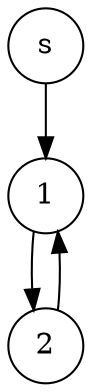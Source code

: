 digraph state {
node [shape = circle];
s -> 1[ label = "" ];
1 -> 2[ label = "" ];
2 -> 1[ label = "" ];
}
